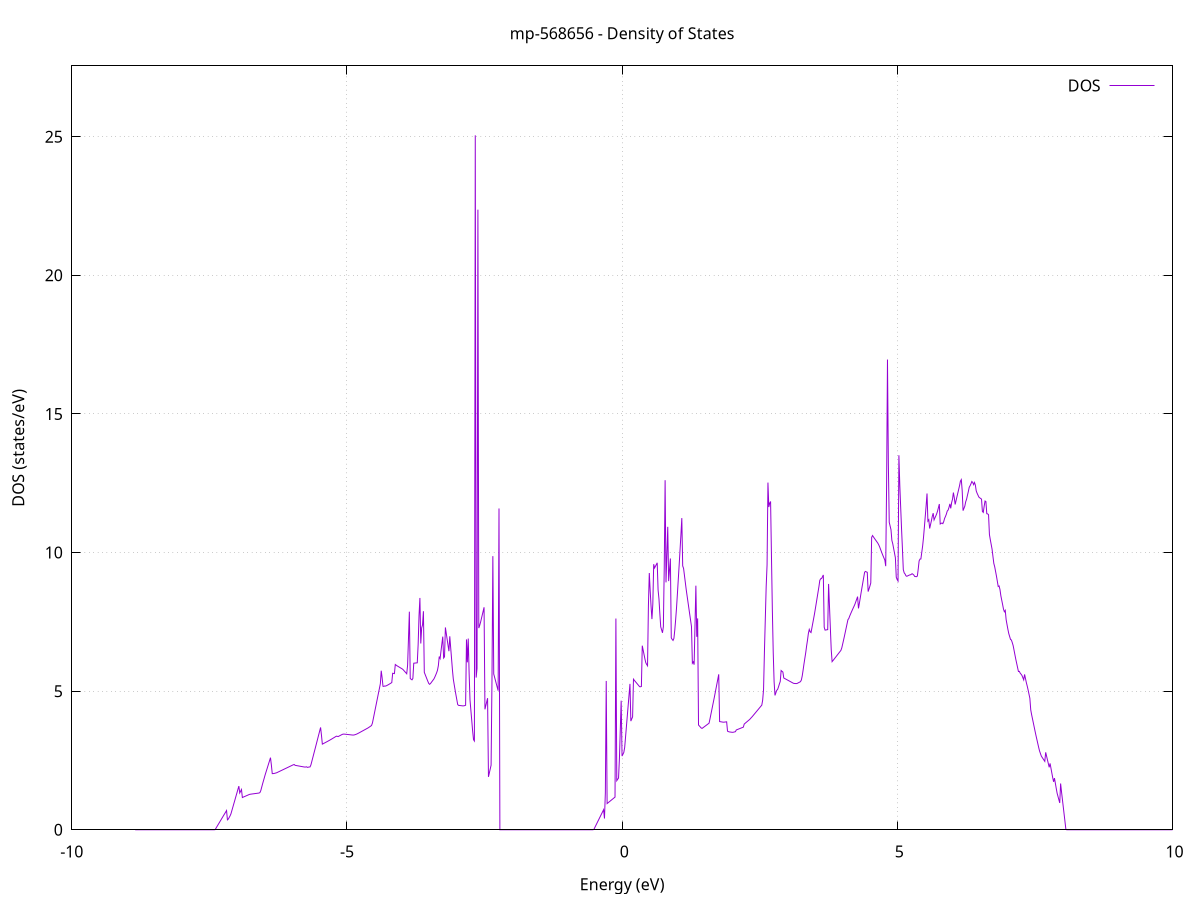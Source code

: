 set title 'mp-568656 - Density of States'
set xlabel 'Energy (eV)'
set ylabel 'DOS (states/eV)'
set grid
set xrange [-10:10]
set yrange [0:27.552]
set xzeroaxis lt -1
set terminal png size 800,600
set output 'mp-568656_dos_gnuplot.png'
plot '-' using 1:2 with lines title 'DOS'
-8.848900 0.000000
-8.832900 0.000000
-8.817000 0.000000
-8.801000 0.000000
-8.785000 0.000000
-8.769100 0.000000
-8.753100 0.000000
-8.737100 0.000000
-8.721200 0.000000
-8.705200 0.000000
-8.689200 0.000000
-8.673300 0.000000
-8.657300 0.000000
-8.641300 0.000000
-8.625300 0.000000
-8.609400 0.000000
-8.593400 0.000000
-8.577400 0.000000
-8.561500 0.000000
-8.545500 0.000000
-8.529500 0.000000
-8.513600 0.000000
-8.497600 0.000000
-8.481600 0.000000
-8.465600 0.000000
-8.449700 0.000000
-8.433700 0.000000
-8.417700 0.000000
-8.401800 0.000000
-8.385800 0.000000
-8.369800 0.000000
-8.353900 0.000000
-8.337900 0.000000
-8.321900 0.000000
-8.305900 0.000000
-8.290000 0.000000
-8.274000 0.000000
-8.258000 0.000000
-8.242100 0.000000
-8.226100 0.000000
-8.210100 0.000000
-8.194200 0.000000
-8.178200 0.000000
-8.162200 0.000000
-8.146300 0.000000
-8.130300 0.000000
-8.114300 0.000000
-8.098300 0.000000
-8.082400 0.000000
-8.066400 0.000000
-8.050400 0.000000
-8.034500 0.000000
-8.018500 0.000000
-8.002500 0.000000
-7.986600 0.000000
-7.970600 0.000000
-7.954600 0.000000
-7.938600 0.000000
-7.922700 0.000000
-7.906700 0.000000
-7.890700 0.000000
-7.874800 0.000000
-7.858800 0.000000
-7.842800 0.000000
-7.826900 0.000000
-7.810900 0.000000
-7.794900 0.000000
-7.778900 0.000000
-7.763000 0.000000
-7.747000 0.000000
-7.731000 0.000000
-7.715100 0.000000
-7.699100 0.000000
-7.683100 0.000000
-7.667200 0.000000
-7.651200 0.000000
-7.635200 0.000000
-7.619300 0.000000
-7.603300 0.000000
-7.587300 0.000000
-7.571300 0.000000
-7.555400 0.000000
-7.539400 0.000000
-7.523400 0.000000
-7.507500 0.000000
-7.491500 0.000000
-7.475500 0.000000
-7.459600 0.000000
-7.443600 0.000000
-7.427600 0.000000
-7.411600 0.000000
-7.395700 0.004800
-7.379700 0.057800
-7.363700 0.110700
-7.347800 0.163700
-7.331800 0.216700
-7.315800 0.269600
-7.299900 0.322600
-7.283900 0.375500
-7.267900 0.428500
-7.252000 0.481400
-7.236000 0.534400
-7.220000 0.587400
-7.204000 0.640300
-7.188100 0.693300
-7.172100 0.358400
-7.156100 0.385200
-7.140200 0.443100
-7.124200 0.501100
-7.108200 0.574200
-7.092300 0.685400
-7.076300 0.796700
-7.060300 0.907900
-7.044300 1.019100
-7.028400 1.130300
-7.012400 1.241600
-6.996400 1.352800
-6.980500 1.464000
-6.964500 1.575200
-6.948500 1.327800
-6.932600 1.390300
-6.916600 1.452800
-6.900600 1.163700
-6.884600 1.177600
-6.868700 1.191500
-6.852700 1.205400
-6.836700 1.219200
-6.820800 1.233100
-6.804800 1.247000
-6.788800 1.260900
-6.772900 1.274800
-6.756900 1.282100
-6.740900 1.286400
-6.725000 1.290800
-6.709000 1.295100
-6.693000 1.299400
-6.677000 1.303800
-6.661100 1.308100
-6.645100 1.312400
-6.629100 1.316800
-6.613200 1.321100
-6.597200 1.325400
-6.581200 1.343600
-6.565300 1.416400
-6.549300 1.536000
-6.533300 1.655400
-6.517300 1.766800
-6.501400 1.878200
-6.485400 1.989600
-6.469400 2.091400
-6.453500 2.193300
-6.437500 2.295100
-6.421500 2.397000
-6.405600 2.498800
-6.389600 2.600700
-6.373600 2.335900
-6.357600 2.024900
-6.341700 2.026500
-6.325700 2.030300
-6.309700 2.038700
-6.293800 2.047100
-6.277800 2.056600
-6.261800 2.071800
-6.245900 2.087000
-6.229900 2.102200
-6.213900 2.117400
-6.198000 2.132600
-6.182000 2.147800
-6.166000 2.163000
-6.150000 2.178200
-6.134100 2.193400
-6.118100 2.208600
-6.102100 2.223800
-6.086200 2.238900
-6.070200 2.254100
-6.054200 2.269300
-6.038300 2.284500
-6.022300 2.299700
-6.006300 2.314900
-5.990300 2.330100
-5.974400 2.345300
-5.958400 2.353400
-5.942400 2.324400
-5.926500 2.318700
-5.910500 2.312900
-5.894500 2.307100
-5.878600 2.301300
-5.862600 2.295500
-5.846600 2.289800
-5.830600 2.284000
-5.814700 2.278200
-5.798700 2.272400
-5.782700 2.266600
-5.766800 2.262100
-5.750800 2.263300
-5.734800 2.271000
-5.718900 2.250800
-5.702900 2.257500
-5.686900 2.264200
-5.671000 2.267200
-5.655000 2.340600
-5.639000 2.462800
-5.623000 2.584900
-5.607100 2.707100
-5.591100 2.829300
-5.575100 2.951500
-5.559200 3.074300
-5.543200 3.197600
-5.527200 3.320900
-5.511300 3.444200
-5.495300 3.567500
-5.479300 3.690800
-5.463300 3.407600
-5.447400 3.088400
-5.431400 3.105300
-5.415400 3.122100
-5.399500 3.139000
-5.383500 3.155800
-5.367500 3.172700
-5.351600 3.189600
-5.335600 3.207000
-5.319600 3.225000
-5.303700 3.243000
-5.287700 3.261300
-5.271700 3.280400
-5.255700 3.299600
-5.239800 3.318700
-5.223800 3.337800
-5.207800 3.357000
-5.191900 3.376100
-5.175900 3.369800
-5.159900 3.362500
-5.144000 3.379200
-5.128000 3.396000
-5.112000 3.412700
-5.096000 3.429500
-5.080100 3.444400
-5.064100 3.451100
-5.048100 3.450000
-5.032200 3.446700
-5.016200 3.443300
-5.000200 3.440000
-4.984300 3.436400
-4.968300 3.432800
-4.952300 3.429100
-4.936300 3.425400
-4.920400 3.421800
-4.904400 3.418100
-4.888400 3.415700
-4.872500 3.419200
-4.856500 3.427800
-4.840500 3.438500
-4.824600 3.450800
-4.808600 3.466300
-4.792600 3.482500
-4.776700 3.499500
-4.760700 3.517000
-4.744700 3.534400
-4.728700 3.551800
-4.712800 3.569300
-4.696800 3.586700
-4.680800 3.604100
-4.664900 3.621500
-4.648900 3.638900
-4.632900 3.656400
-4.617000 3.673800
-4.601000 3.695100
-4.585000 3.716700
-4.569000 3.738400
-4.553100 3.762500
-4.537100 3.851500
-4.521100 4.008500
-4.505200 4.166000
-4.489200 4.323400
-4.473200 4.480900
-4.457300 4.638300
-4.441300 4.795800
-4.425300 4.953200
-4.409300 5.110700
-4.393400 5.268100
-4.377400 5.736300
-4.361400 5.485800
-4.345500 5.175700
-4.329500 5.172400
-4.313500 5.186700
-4.297600 5.182900
-4.281600 5.196800
-4.265600 5.213700
-4.249700 5.231000
-4.233700 5.250000
-4.217700 5.269700
-4.201700 5.289400
-4.185800 5.309100
-4.169800 5.645100
-4.153800 5.638800
-4.137900 5.632500
-4.121900 5.961100
-4.105900 5.937000
-4.090000 5.914200
-4.074000 5.895100
-4.058000 5.875900
-4.042000 5.856700
-4.026100 5.837600
-4.010100 5.818400
-3.994100 5.799300
-3.978200 5.771700
-3.962200 5.735000
-3.946200 5.699300
-3.930300 5.663500
-3.914300 5.627700
-3.898300 5.935200
-3.882300 6.900800
-3.866400 7.866400
-3.850400 5.455300
-3.834400 5.431300
-3.818500 5.407700
-3.802500 5.458600
-3.786500 6.007700
-3.770600 6.011200
-3.754600 6.014800
-3.738600 6.018300
-3.722700 6.021900
-3.706700 6.681800
-3.690700 7.726300
-3.674700 8.361100
-3.658800 6.718800
-3.642800 7.279400
-3.626800 7.390500
-3.610900 7.883600
-3.594900 5.678500
-3.578900 5.598100
-3.563000 5.517600
-3.547000 5.437200
-3.531000 5.356700
-3.515000 5.280600
-3.499100 5.246700
-3.483100 5.271900
-3.467100 5.314700
-3.451200 5.357500
-3.435200 5.400200
-3.419200 5.443000
-3.403300 5.508900
-3.387300 5.582900
-3.371300 5.660800
-3.355400 5.754000
-3.339400 5.921700
-3.323400 6.247100
-3.307400 6.177700
-3.291500 6.449600
-3.275500 6.708100
-3.259500 6.966600
-3.243600 6.194600
-3.227600 6.237500
-3.211600 7.296800
-3.195700 7.082900
-3.179700 6.868900
-3.163700 6.655000
-3.147700 6.441100
-3.131800 6.977100
-3.115800 6.575200
-3.099800 6.173300
-3.083900 5.771400
-3.067900 5.436600
-3.051900 5.239000
-3.036000 5.049500
-3.020000 4.865800
-3.004000 4.690700
-2.988000 4.516400
-2.972100 4.487100
-2.956100 4.483400
-2.940100 4.479600
-2.924200 4.475800
-2.908200 4.472100
-2.892200 4.468300
-2.876300 4.471300
-2.860300 4.478800
-2.844300 4.491400
-2.828400 6.866700
-2.812400 6.039300
-2.796400 6.896200
-2.780400 5.648900
-2.764500 4.682600
-2.748500 4.308800
-2.732500 3.935100
-2.716600 3.561400
-2.700600 3.250600
-2.684600 3.202800
-2.668700 25.047500
-2.652700 5.489000
-2.636700 5.818400
-2.620700 22.365700
-2.604800 7.274400
-2.588800 7.367200
-2.572800 7.484300
-2.556900 7.619400
-2.540900 7.754400
-2.524900 7.889400
-2.509000 8.024500
-2.493000 4.344600
-2.477000 4.478700
-2.461000 4.612900
-2.445100 4.747000
-2.429100 1.908100
-2.413100 2.048900
-2.397200 2.189600
-2.381200 2.330300
-2.365200 5.411200
-2.349300 9.869500
-2.333300 5.619400
-2.317300 5.499000
-2.301400 5.378500
-2.285400 5.258000
-2.269400 5.137500
-2.253400 5.017000
-2.237500 11.587900
-2.221500 0.000000
-2.205500 0.000000
-2.189600 0.000000
-2.173600 0.000000
-2.157600 0.000000
-2.141700 0.000000
-2.125700 0.000000
-2.109700 0.000000
-2.093700 0.000000
-2.077800 0.000000
-2.061800 0.000000
-2.045800 0.000000
-2.029900 0.000000
-2.013900 0.000000
-1.997900 0.000000
-1.982000 0.000000
-1.966000 0.000000
-1.950000 0.000000
-1.934000 0.000000
-1.918100 0.000000
-1.902100 0.000000
-1.886100 0.000000
-1.870200 0.000000
-1.854200 0.000000
-1.838200 0.000000
-1.822300 0.000000
-1.806300 0.000000
-1.790300 0.000000
-1.774400 0.000000
-1.758400 0.000000
-1.742400 0.000000
-1.726400 0.000000
-1.710500 0.000000
-1.694500 0.000000
-1.678500 0.000000
-1.662600 0.000000
-1.646600 0.000000
-1.630600 0.000000
-1.614700 0.000000
-1.598700 0.000000
-1.582700 0.000000
-1.566700 0.000000
-1.550800 0.000000
-1.534800 0.000000
-1.518800 0.000000
-1.502900 0.000000
-1.486900 0.000000
-1.470900 0.000000
-1.455000 0.000000
-1.439000 0.000000
-1.423000 0.000000
-1.407100 0.000000
-1.391100 0.000000
-1.375100 0.000000
-1.359100 0.000000
-1.343200 0.000000
-1.327200 0.000000
-1.311200 0.000000
-1.295300 0.000000
-1.279300 0.000000
-1.263300 0.000000
-1.247400 0.000000
-1.231400 0.000000
-1.215400 0.000000
-1.199400 0.000000
-1.183500 0.000000
-1.167500 0.000000
-1.151500 0.000000
-1.135600 0.000000
-1.119600 0.000000
-1.103600 0.000000
-1.087700 0.000000
-1.071700 0.000000
-1.055700 0.000000
-1.039700 0.000000
-1.023800 0.000000
-1.007800 0.000000
-0.991800 0.000000
-0.975900 0.000000
-0.959900 0.000000
-0.943900 0.000000
-0.928000 0.000000
-0.912000 0.000000
-0.896000 0.000000
-0.880100 0.000000
-0.864100 0.000000
-0.848100 0.000000
-0.832100 0.000000
-0.816200 0.000000
-0.800200 0.000000
-0.784200 0.000000
-0.768300 0.000000
-0.752300 0.000000
-0.736300 0.000000
-0.720400 0.000000
-0.704400 0.000000
-0.688400 0.000000
-0.672400 0.000000
-0.656500 0.000000
-0.640500 0.000000
-0.624500 0.000000
-0.608600 0.000000
-0.592600 0.000000
-0.576600 0.000000
-0.560700 0.000000
-0.544700 0.000000
-0.528700 0.000000
-0.512700 0.016200
-0.496800 0.080500
-0.480800 0.144800
-0.464800 0.209100
-0.448900 0.273400
-0.432900 0.337700
-0.416900 0.402100
-0.401000 0.466400
-0.385000 0.530700
-0.369000 0.595000
-0.353100 0.659300
-0.337100 0.723600
-0.321100 0.405800
-0.305100 1.331200
-0.289200 5.368700
-0.273200 0.945000
-0.257200 0.971000
-0.241300 0.997000
-0.225300 1.023000
-0.209300 1.049000
-0.193400 1.075000
-0.177400 1.101000
-0.161400 1.127000
-0.145400 1.152900
-0.129500 1.178900
-0.113500 7.617900
-0.097500 1.770900
-0.081600 1.818800
-0.065600 1.866700
-0.049600 2.564000
-0.033700 3.610400
-0.017700 4.656700
-0.001700 2.658000
0.014300 2.723700
0.030200 2.789500
0.046200 2.972200
0.062200 3.353700
0.078100 3.735200
0.094100 4.116800
0.110100 4.498300
0.126000 4.879800
0.142000 5.261300
0.158000 3.919200
0.173900 3.996000
0.189900 4.072800
0.205900 5.431000
0.221900 5.389800
0.237800 5.351600
0.253800 5.313400
0.269800 5.275200
0.285700 5.237000
0.301700 5.198800
0.317700 5.160600
0.333600 5.158200
0.349600 5.168800
0.365600 6.640200
0.381600 6.482100
0.397500 6.324000
0.413500 6.165900
0.429500 6.026000
0.445400 5.964700
0.461400 5.914900
0.477400 8.086500
0.493300 9.261000
0.509300 8.626400
0.525300 8.060200
0.541200 7.599200
0.557200 8.135200
0.573200 9.578100
0.589200 9.443500
0.605100 9.505300
0.621100 9.567100
0.637100 9.628900
0.653000 8.650700
0.669000 8.328300
0.685000 7.798400
0.700900 7.320300
0.716900 7.212100
0.732900 7.103800
0.748900 7.326400
0.764800 9.438100
0.780800 12.609300
0.796800 8.923700
0.812700 9.925100
0.828700 10.926500
0.844700 8.969500
0.860600 9.376900
0.876600 9.784400
0.892600 6.922100
0.908600 6.867700
0.924500 6.829300
0.940500 6.903400
0.956500 7.203200
0.972400 7.586400
0.988400 8.013300
1.004400 8.520400
1.020300 9.040100
1.036300 9.559800
1.052300 10.101200
1.068200 10.647300
1.084200 11.241400
1.100200 9.517000
1.116200 9.427600
1.132100 9.172700
1.148100 8.917900
1.164100 8.663000
1.180000 8.438400
1.196000 8.216000
1.212000 7.993600
1.227900 7.771200
1.243900 7.550300
1.259900 7.329600
1.275900 6.007800
1.291800 6.056800
1.307800 5.956000
1.323800 7.380500
1.339700 8.805000
1.355700 6.961300
1.371700 7.624300
1.387600 3.779200
1.403600 3.743800
1.419600 3.708300
1.435600 3.672900
1.451500 3.656400
1.467500 3.678000
1.483500 3.701800
1.499400 3.725600
1.515400 3.749400
1.531400 3.773200
1.547300 3.797000
1.563300 3.820800
1.579300 3.844700
1.595200 3.992300
1.611200 4.149500
1.627200 4.306600
1.643200 4.463800
1.659100 4.621000
1.675100 4.778100
1.691100 4.943700
1.707000 5.109400
1.723000 5.275100
1.739000 5.440800
1.754900 5.606500
1.770900 3.902800
1.786900 3.897300
1.802900 3.891800
1.818800 3.886300
1.834800 3.880900
1.850800 3.881300
1.866700 3.885500
1.882700 3.889700
1.898700 3.894000
1.914600 3.556700
1.930600 3.540800
1.946600 3.529900
1.962600 3.525600
1.978500 3.521200
1.994500 3.516800
2.010500 3.514600
2.026400 3.521700
2.042400 3.530000
2.058400 3.538300
2.074300 3.600200
2.090300 3.612900
2.106300 3.625600
2.122200 3.638300
2.138200 3.651000
2.154200 3.663700
2.170200 3.676400
2.186100 3.689100
2.202100 3.701900
2.218100 3.812700
2.234000 3.839600
2.250000 3.866600
2.266000 3.893500
2.281900 3.920400
2.297900 3.947100
2.313900 3.973100
2.329900 4.006100
2.345800 4.043000
2.361800 4.076200
2.377800 4.114000
2.393700 4.152200
2.409700 4.190400
2.425700 4.228600
2.441600 4.266700
2.457600 4.304900
2.473600 4.343100
2.489500 4.381300
2.505500 4.419500
2.521500 4.457700
2.537500 4.495400
2.553400 4.677300
2.569400 5.063000
2.585400 6.428300
2.601300 7.603800
2.617300 8.779200
2.633300 9.553600
2.649200 12.522500
2.665200 11.640500
2.681200 11.781300
2.697200 11.840900
2.713100 9.871700
2.729100 7.948800
2.745100 6.407200
2.761000 5.347400
2.777000 4.846700
2.793000 4.938300
2.808900 5.030000
2.824900 5.061800
2.840900 5.152900
2.856900 5.259000
2.872800 5.350500
2.888800 5.744200
2.904800 5.714800
2.920700 5.688000
2.936700 5.475000
2.952700 5.457600
2.968600 5.440200
2.984600 5.422800
3.000600 5.405400
3.016500 5.388100
3.032500 5.370700
3.048500 5.353300
3.064500 5.335900
3.080400 5.318500
3.096400 5.301100
3.112400 5.283700
3.128300 5.277500
3.144300 5.275000
3.160300 5.272600
3.176200 5.275000
3.192200 5.291600
3.208200 5.308200
3.224200 5.324700
3.240100 5.341300
3.256100 5.400200
3.272100 5.549100
3.288000 5.758800
3.304000 5.982700
3.320000 6.187500
3.335900 6.389400
3.351900 6.630200
3.367900 6.839200
3.383900 7.080400
3.399800 7.225400
3.415800 7.142500
3.431800 7.113300
3.447700 7.279900
3.463700 7.450200
3.479700 7.620400
3.495600 7.793000
3.511600 7.985000
3.527600 8.180300
3.543500 8.376600
3.559500 8.572900
3.575500 8.769200
3.591500 8.995400
3.607400 9.053900
3.623400 9.060100
3.639400 9.125400
3.655300 9.190800
3.671300 7.308100
3.687300 7.200800
3.703200 7.206800
3.719200 7.212900
3.735200 7.219000
3.751200 8.867100
3.767100 8.076100
3.783100 7.285200
3.799100 6.495900
3.815000 6.064100
3.831000 6.103200
3.847000 6.142900
3.862900 6.183800
3.878900 6.224600
3.894900 6.265500
3.910900 6.306400
3.926800 6.347200
3.942800 6.388100
3.958800 6.429000
3.974700 6.469800
3.990700 6.557200
4.006700 6.695900
4.022600 6.835900
4.038600 6.980600
4.054600 7.129600
4.070500 7.278500
4.086500 7.427400
4.102500 7.576300
4.118500 7.620600
4.134400 7.706800
4.150400 7.782700
4.166400 7.855800
4.182300 7.926800
4.198300 7.997600
4.214300 8.066500
4.230200 8.139600
4.246200 8.228300
4.262200 8.317100
4.278200 8.409400
4.294100 7.985100
4.310100 8.163500
4.326100 8.356000
4.342000 8.552900
4.358000 8.739700
4.374000 8.922900
4.389900 9.106200
4.405900 9.290800
4.421900 9.317100
4.437800 9.300500
4.453800 9.286400
4.469800 8.591100
4.485800 8.685800
4.501700 8.787200
4.517700 8.901100
4.533700 10.547400
4.549600 10.612500
4.565600 10.564300
4.581600 10.518800
4.597500 10.473200
4.613500 10.427600
4.629500 10.382800
4.645500 10.338000
4.661400 10.280100
4.677400 10.209600
4.693400 10.124400
4.709300 10.040000
4.725300 9.955500
4.741300 9.877200
4.757200 9.801400
4.773200 9.725600
4.789200 9.508000
4.805200 12.434200
4.821100 16.960300
4.837100 13.190700
4.853100 11.089500
4.869000 10.956200
4.885000 10.823000
4.901000 10.437000
4.916900 10.316100
4.932900 10.147700
4.948900 9.979400
4.964800 9.811000
4.980800 9.107100
4.996800 9.025200
5.012800 8.971700
5.028700 13.508000
5.044700 12.441800
5.060700 11.647600
5.076600 10.863300
5.092600 10.148600
5.108600 9.383500
5.124500 9.268200
5.140500 9.226300
5.156500 9.161700
5.172500 9.142300
5.188400 9.157800
5.204400 9.173400
5.220400 9.188900
5.236300 9.195400
5.252300 9.211900
5.268300 9.235500
5.284200 9.215600
5.300200 9.186500
5.316200 9.136700
5.332200 9.132000
5.348100 9.128200
5.364100 9.152300
5.380100 9.407800
5.396000 9.697400
5.412000 9.763500
5.428000 9.767800
5.443900 10.001300
5.459900 10.234800
5.475900 10.544900
5.491800 10.918200
5.507800 11.308100
5.523800 11.698000
5.539800 12.128200
5.555700 11.134100
5.571700 11.182600
5.587700 10.866300
5.603600 11.007900
5.619600 11.149400
5.635600 11.308300
5.651500 11.419100
5.667500 11.175900
5.683500 11.249200
5.699500 11.319400
5.715400 11.398100
5.731400 11.498600
5.747400 11.622100
5.763300 11.748400
5.779300 11.028700
5.795300 11.049800
5.811200 11.063600
5.827200 11.041100
5.843200 11.115500
5.859200 11.230800
5.875100 11.301900
5.891100 11.383800
5.907100 11.494900
5.923000 11.530800
5.939000 11.628300
5.955000 11.754900
5.970900 11.592900
5.986900 11.803900
6.002900 11.922300
6.018800 12.162200
6.034800 11.980100
6.050800 11.733400
6.066800 11.869700
6.082700 12.006000
6.098700 12.141400
6.114700 12.276100
6.130600 12.410700
6.146600 12.575500
6.162600 12.630000
6.178500 12.234400
6.194500 11.510500
6.210500 11.591500
6.226500 11.672600
6.242400 11.830400
6.258400 11.920800
6.274400 12.065500
6.290300 12.198600
6.306300 12.351400
6.322300 12.409100
6.338200 12.478700
6.354200 12.561200
6.370200 12.527700
6.386100 12.447900
6.402100 12.527300
6.418100 12.432200
6.434100 12.219400
6.450000 12.136100
6.466000 12.067500
6.482000 11.998800
6.497900 11.972400
6.513900 11.949400
6.529900 11.926300
6.545800 11.482200
6.561800 11.447100
6.577800 11.667400
6.593800 11.858100
6.609700 11.836800
6.625700 11.400500
6.641700 11.393100
6.657600 11.363600
6.673600 10.649200
6.689600 10.463100
6.705500 10.292200
6.721500 10.121200
6.737500 9.859500
6.753500 9.605700
6.769400 9.485800
6.785400 9.317300
6.801400 9.147400
6.817300 8.961300
6.833300 8.775200
6.849300 8.793500
6.865200 8.665500
6.881200 8.442000
6.897200 8.281600
6.913100 8.124900
6.929100 7.959200
6.945100 7.863200
6.961100 7.913200
6.977000 7.582400
6.993000 7.403700
7.009000 7.231400
7.024900 7.077800
7.040900 6.971000
7.056900 6.864300
7.072800 6.845000
7.088800 6.749900
7.104800 6.641200
7.120800 6.477100
7.136700 6.313100
7.152700 6.149000
7.168700 6.002100
7.184600 5.855800
7.200600 5.709400
7.216600 5.713000
7.232500 5.649200
7.248500 5.612000
7.264500 5.567100
7.280500 5.487500
7.296400 5.407800
7.312400 5.603000
7.328400 5.455100
7.344300 5.307200
7.360300 5.183700
7.376300 5.044100
7.392200 4.893600
7.408200 4.743100
7.424200 4.325800
7.440100 4.153300
7.456100 4.000900
7.472100 3.848500
7.488100 3.696000
7.504000 3.543600
7.520000 3.393900
7.536000 3.254000
7.551900 3.114000
7.567900 2.974000
7.583900 2.845100
7.599800 2.753300
7.615800 2.661400
7.631800 2.610300
7.647800 2.562600
7.663700 2.514900
7.679700 2.467300
7.695700 2.793100
7.711600 2.658400
7.727600 2.523800
7.743600 2.389100
7.759500 2.254400
7.775500 2.394100
7.791500 2.221900
7.807500 2.049800
7.823400 1.880300
7.839400 1.730500
7.855400 1.862900
7.871300 1.679800
7.887300 1.496700
7.903300 1.320300
7.919200 1.202600
7.935200 1.084900
7.951200 0.967300
7.967100 1.668600
7.983100 1.374700
7.999100 1.102100
8.015100 0.829500
8.031000 0.556900
8.047000 0.284400
8.063000 0.011800
8.078900 0.000000
8.094900 0.000000
8.110900 0.000000
8.126800 0.000000
8.142800 0.000000
8.158800 0.000000
8.174800 0.000000
8.190700 0.000000
8.206700 0.000000
8.222700 0.000000
8.238600 0.000000
8.254600 0.000000
8.270600 0.000000
8.286500 0.000000
8.302500 0.000000
8.318500 0.000000
8.334400 0.000000
8.350400 0.000000
8.366400 0.000000
8.382400 0.000000
8.398300 0.000000
8.414300 0.000000
8.430300 0.000000
8.446200 0.000000
8.462200 0.000000
8.478200 0.000000
8.494100 0.000000
8.510100 0.000000
8.526100 0.000000
8.542100 0.000000
8.558000 0.000000
8.574000 0.000000
8.590000 0.000000
8.605900 0.000000
8.621900 0.000000
8.637900 0.000000
8.653800 0.000000
8.669800 0.000000
8.685800 0.000000
8.701800 0.000000
8.717700 0.000000
8.733700 0.000000
8.749700 0.000000
8.765600 0.000000
8.781600 0.000000
8.797600 0.000000
8.813500 0.000000
8.829500 0.000000
8.845500 0.000000
8.861400 0.000000
8.877400 0.000000
8.893400 0.000000
8.909400 0.000000
8.925300 0.000000
8.941300 0.000000
8.957300 0.000000
8.973200 0.000000
8.989200 0.000000
9.005200 0.000000
9.021100 0.000000
9.037100 0.000000
9.053100 0.000000
9.069100 0.000000
9.085000 0.000000
9.101000 0.000000
9.117000 0.000000
9.132900 0.000000
9.148900 0.000000
9.164900 0.000000
9.180800 0.000000
9.196800 0.000000
9.212800 0.000000
9.228800 0.000000
9.244700 0.000000
9.260700 0.000000
9.276700 0.000000
9.292600 0.000000
9.308600 0.000000
9.324600 0.000000
9.340500 0.000000
9.356500 0.000000
9.372500 0.000000
9.388400 0.000000
9.404400 0.000000
9.420400 0.000000
9.436400 0.000000
9.452300 0.000000
9.468300 0.000000
9.484300 0.000000
9.500200 0.000000
9.516200 0.000000
9.532200 0.000000
9.548100 0.000000
9.564100 0.000000
9.580100 0.000000
9.596100 0.000000
9.612000 0.000000
9.628000 0.000000
9.644000 0.000000
9.659900 0.000000
9.675900 0.000000
9.691900 0.000000
9.707800 0.000000
9.723800 0.000000
9.739800 0.000000
9.755800 0.000000
9.771700 0.000000
9.787700 0.000000
9.803700 0.000000
9.819600 0.000000
9.835600 0.000000
9.851600 0.000000
9.867500 0.000000
9.883500 0.000000
9.899500 0.000000
9.915400 0.000000
9.931400 0.000000
9.947400 0.000000
9.963400 0.000000
9.979300 0.000000
9.995300 0.000000
10.011300 0.000000
10.027200 0.000000
10.043200 0.000000
10.059200 0.000000
10.075100 0.000000
10.091100 0.000000
10.107100 0.307700
10.123100 0.316800
10.139000 0.325900
10.155000 0.335000
10.171000 0.344100
10.186900 0.353200
10.202900 0.362300
10.218900 0.371300
10.234800 0.380400
10.250800 0.389500
10.266800 0.398600
10.282700 0.407700
10.298700 0.653100
10.314700 0.671400
10.330700 0.689800
10.346600 0.708100
10.362600 0.726500
10.378600 0.744800
10.394500 0.763200
10.410500 0.781600
10.426500 0.799900
10.442400 1.068400
10.458400 1.097200
10.474400 1.126000
10.490400 1.154800
10.506300 1.183600
10.522300 1.212400
10.538300 1.241300
10.554200 1.270100
10.570200 1.298900
10.586200 1.542200
10.602100 1.587200
10.618100 1.633200
10.634100 1.679200
10.650100 1.725200
10.666000 1.771200
10.682000 1.817200
10.698000 1.863200
10.713900 1.909100
10.729900 1.955100
10.745900 2.001100
10.761800 2.047100
10.777800 2.093100
10.793800 2.137500
10.809700 2.169500
10.825700 2.201500
10.841700 2.233500
10.857700 2.265400
10.873600 2.297400
10.889600 2.329400
10.905600 2.361400
10.921500 2.393400
10.937500 2.433000
10.953500 2.475700
10.969400 2.513000
10.985400 2.549700
11.001400 2.586800
11.017400 2.623900
11.033300 2.661000
11.049300 2.705300
11.065300 2.745400
11.081200 2.785500
11.097200 2.825700
11.113200 2.865800
11.129100 2.906000
11.145100 2.946100
11.161100 2.986200
11.177100 3.026400
11.193000 3.066500
11.209000 3.104800
11.225000 3.138600
11.240900 3.172300
11.256900 3.206000
11.272900 3.233100
11.288800 5.609300
11.304800 5.258700
11.320800 4.908200
11.336700 4.557700
11.352700 4.207100
11.368700 3.851000
11.384700 3.489700
11.400600 3.382100
11.416600 3.388200
11.432600 3.595500
11.448500 3.807000
11.464500 4.059800
11.480500 4.312700
11.496400 4.565600
11.512400 4.818500
11.528400 5.071400
11.544400 5.324200
11.560300 5.577100
11.576300 5.829000
11.592300 3.791200
11.608200 3.791900
11.624200 3.792700
11.640200 6.208200
11.656100 4.027900
11.672100 4.028200
11.688100 4.028600
11.704100 4.028900
11.720000 4.060600
11.736000 4.113700
11.752000 4.166900
11.767900 4.220100
11.783900 4.273200
11.799900 4.326400
11.815800 4.379600
11.831800 4.432700
11.847800 4.485900
11.863700 4.581400
11.879700 4.684800
11.895700 4.781800
11.911700 4.878700
11.927600 4.975500
11.943600 5.072400
11.959600 5.169300
11.975500 5.268400
11.991500 5.367700
12.007500 5.467000
12.023400 4.636300
12.039400 4.706600
12.055400 4.155200
12.071400 4.201000
12.087300 4.456800
12.103300 4.515900
12.119300 4.575000
12.135200 4.635700
12.151200 4.697900
12.167200 4.760100
12.183100 5.293600
12.199100 12.264800
12.215100 5.591800
12.231000 6.050300
12.247000 6.508700
12.263000 6.967100
12.279000 7.239000
12.294900 5.557900
12.310900 5.389200
12.326900 5.267100
12.342800 5.149100
12.358800 5.031100
12.374800 4.923000
12.390700 6.491100
12.406700 6.060500
12.422700 5.629900
12.438700 5.199300
12.454600 4.768800
12.470600 4.678100
12.486600 4.685200
12.502500 4.692400
12.518500 4.699600
12.534500 4.721700
12.550400 4.780100
12.566400 4.838400
12.582400 4.896800
12.598400 4.955100
12.614300 5.041700
12.630300 5.148100
12.646300 5.893200
12.662200 6.018200
12.678200 9.424900
12.694200 8.579300
12.710100 7.733600
12.726100 6.888000
12.742100 6.045300
12.758000 5.521500
12.774000 5.722800
12.790000 5.575600
12.806000 5.468100
12.821900 5.408800
12.837900 5.349500
12.853900 5.467400
12.869800 5.890100
12.885800 6.386100
12.901800 6.881400
12.917700 7.116800
12.933700 7.607700
12.949700 7.529100
12.965700 7.424200
12.981600 7.847500
12.997600 7.752500
13.013600 7.657600
13.029500 7.562600
13.045500 7.467600
13.061500 7.344100
13.077400 7.219800
13.093400 7.095400
13.109400 6.847800
13.125400 6.566500
13.141300 6.621600
13.157300 6.844800
13.173300 7.203600
13.189200 7.576700
13.205200 7.955700
13.221200 8.331900
13.237100 6.110500
13.253100 6.451200
13.269100 6.502800
13.285000 6.554200
13.301000 6.640800
13.317000 6.855800
13.333000 7.070700
13.348900 7.285700
13.364900 7.500600
13.380900 7.768100
13.396800 8.323400
13.412800 6.943100
13.428800 7.594800
13.444700 8.143700
13.460700 6.177900
13.476700 6.680100
13.492700 6.741100
13.508600 6.808600
13.524600 6.895300
13.540600 6.995000
13.556500 7.124600
13.572500 7.254100
13.588500 7.383700
13.604400 7.528800
13.620400 7.669500
13.636400 8.215900
13.652400 9.713000
13.668300 9.772300
13.684300 9.844100
13.700300 8.546800
13.716200 8.414900
13.732200 8.435300
13.748200 9.061400
13.764100 9.726500
13.780100 12.343000
13.796100 12.856000
13.812000 10.730400
13.828000 10.910000
13.844000 11.089600
13.860000 8.208800
13.875900 8.143700
13.891900 7.769600
13.907900 7.395600
13.923800 7.201700
13.939800 7.251500
13.955800 7.283600
13.971700 7.416600
13.987700 7.549600
14.003700 7.690000
14.019700 7.831200
14.035600 8.651700
14.051600 9.843900
14.067600 10.727000
14.083500 9.394200
14.099500 10.178300
14.115500 7.888400
14.131400 8.509900
14.147400 9.560800
14.163400 10.611600
14.179300 7.966000
14.195300 8.080700
14.211300 7.243200
14.227300 7.294500
14.243200 7.345900
14.259200 7.397300
14.275200 7.448700
14.291100 7.500100
14.307100 7.551500
14.323100 7.602900
14.339000 7.654300
14.355000 7.087100
14.371000 7.560300
14.387000 8.044900
14.402900 8.523800
14.418900 9.002700
14.434900 7.141400
14.450800 7.258500
14.466800 9.430100
14.482800 8.779800
14.498700 9.279600
14.514700 8.823500
14.530700 8.367400
14.546700 7.911400
14.562600 7.455300
14.578600 8.347100
14.594600 7.609600
14.610500 6.901000
14.626500 7.646700
14.642500 7.579100
14.658400 9.577600
14.674400 9.276900
14.690400 10.681200
14.706300 10.730600
14.722300 10.780000
14.738300 14.816600
14.754300 10.478000
14.770200 9.372500
14.786200 7.363300
14.802200 6.047600
14.818100 8.672200
14.834100 9.230200
14.850100 9.136500
14.866000 9.099400
14.882000 5.444200
14.898000 9.234700
14.914000 6.917200
14.929900 8.765000
14.945900 12.407400
14.961900 6.722500
14.977800 4.606900
14.993800 4.528100
15.009800 4.580400
15.025700 4.688300
15.041700 4.927700
15.057700 5.283800
15.073700 5.639900
15.089600 6.054600
15.105600 6.490700
15.121600 6.926700
15.137500 10.377700
15.153500 18.018000
15.169500 9.877800
15.185400 9.794000
15.201400 9.570400
15.217400 9.441000
15.233300 9.385300
15.249300 9.537000
15.265300 9.712800
15.281300 9.888600
15.297200 10.064400
15.313200 10.240200
15.329200 10.416000
15.345100 10.751200
15.361100 11.792300
15.377100 12.104800
15.393000 12.727300
15.409000 12.690500
15.425000 11.690000
15.441000 12.301900
15.456900 13.238900
15.472900 32.508100
15.488900 12.708400
15.504800 13.735000
15.520800 14.977000
15.536800 15.309400
15.552700 14.692500
15.568700 14.095500
15.584700 14.004900
15.600700 11.171500
15.616600 10.849100
15.632600 11.003600
15.648600 65.389400
15.664500 11.104500
15.680500 11.472000
15.696500 11.839600
15.712400 12.207200
15.728400 11.343700
15.744400 13.743600
15.760300 16.848600
15.776300 15.359400
15.792300 11.301300
15.808300 12.252000
15.824200 12.388600
15.840200 12.525200
15.856200 12.748500
15.872100 13.062300
15.888100 13.017400
15.904100 13.061400
15.920000 16.484700
15.936000 15.514300
15.952000 14.597100
15.968000 14.803600
15.983900 15.010200
15.999900 13.785400
16.015900 15.898700
16.031800 20.682900
16.047800 11.149700
16.063800 11.390300
16.079700 10.615100
16.095700 11.051600
16.111700 11.488000
16.127600 11.924500
16.143600 12.360900
16.159600 12.060000
16.175600 12.197900
16.191500 11.638600
16.207500 11.106600
16.223500 10.574600
16.239400 10.042500
16.255400 9.079600
16.271400 8.713400
16.287300 8.829800
16.303300 15.421300
16.319300 12.889300
16.335300 10.755600
16.351200 9.623900
16.367200 9.409600
16.383200 9.201100
16.399100 8.992500
16.415100 8.784000
16.431100 8.603500
16.447000 10.189700
16.463000 10.198200
16.479000 9.811300
16.495000 9.813900
16.510900 9.816500
16.526900 10.931300
16.542900 11.256100
16.558800 11.319100
16.574800 11.439400
16.590800 11.589300
16.606700 11.650300
16.622700 11.370100
16.638700 11.518700
16.654600 11.667200
16.670600 11.832300
16.686600 10.960300
16.702600 10.717100
16.718500 10.495700
16.734500 10.281100
16.750500 10.022800
16.766400 9.416800
16.782400 9.487600
16.798400 9.695600
16.814300 9.799800
16.830300 9.881600
16.846300 9.963400
16.862300 9.321500
16.878200 9.333400
16.894200 9.332300
16.910200 9.331100
16.926100 9.330000
16.942100 9.562600
16.958100 9.565100
16.974000 9.572000
16.990000 9.606400
17.006000 9.438900
17.022000 9.410600
17.037900 9.374400
17.053900 9.338200
17.069900 9.265400
17.085800 9.132200
17.101800 8.999100
17.117800 8.491400
17.133700 8.930400
17.149700 8.800700
17.165700 8.671100
17.181600 8.521800
17.197600 8.818900
17.213600 8.763000
17.229600 8.783500
17.245500 8.804100
17.261500 8.824700
17.277500 8.845300
17.293400 8.899500
17.309400 8.978900
17.325400 9.067900
17.341300 8.792500
17.357300 8.126000
17.373300 7.584700
17.389300 7.824600
17.405200 7.831500
17.421200 10.397500
17.437200 8.202900
17.453100 8.236300
17.469100 8.260600
17.485100 8.282700
17.501000 8.318800
17.517000 10.403500
17.533000 8.532600
17.549000 10.361000
17.564900 9.926400
17.580900 9.491800
17.596900 9.042900
17.612800 8.592900
17.628800 8.142900
17.644800 8.426300
17.660700 8.732800
17.676700 9.039400
17.692700 9.325600
17.708600 12.262300
17.724600 11.753100
17.740600 9.422700
17.756600 9.013500
17.772500 9.068200
17.788500 9.122800
17.804500 9.929200
17.820400 11.434200
17.836400 12.947600
17.852400 9.712800
17.868300 7.760000
17.884300 7.792200
17.900300 9.522100
17.916300 9.459400
17.932200 9.421600
17.948200 9.347200
17.964200 9.281300
17.980100 9.256200
17.996100 9.391400
18.012100 10.088600
18.028000 10.783200
18.044000 11.477000
18.060000 9.291800
18.075900 9.508100
18.091900 9.724400
18.107900 9.923300
18.123900 10.067000
18.139800 10.270800
18.155800 10.625100
18.171800 9.368200
18.187700 11.512700
18.203700 11.061500
18.219700 10.596500
18.235600 10.129200
18.251600 11.799200
18.267600 12.013200
18.283600 12.262600
18.299500 12.626800
18.315500 14.763200
18.331500 11.588300
18.347400 10.650500
18.363400 13.278600
18.379400 13.382600
18.395300 12.685100
18.411300 12.589200
18.427300 12.629100
18.443300 12.668900
18.459200 12.903200
18.475200 10.076900
18.491200 9.207100
18.507100 13.615300
18.523100 12.798100
18.539100 12.137300
18.555000 11.506100
18.571000 8.897400
18.587000 8.998500
18.602900 7.582800
18.618900 7.767500
18.634900 7.937600
18.650900 8.023000
18.666800 8.108400
18.682800 9.341500
18.698800 9.425900
18.714700 9.423900
18.730700 9.333500
18.746700 9.071200
18.762600 8.318300
18.778600 7.291200
18.794600 7.928000
18.810600 9.157400
18.826500 8.100000
18.842500 15.109300
18.858500 11.363700
18.874400 7.633400
18.890400 6.321200
18.906400 6.060400
18.922300 6.005600
18.938300 5.982000
18.954300 6.466900
18.970300 10.542400
18.986200 10.162600
19.002200 6.896200
19.018200 6.103700
19.034100 5.311200
19.050100 5.353100
19.066100 5.427400
19.082000 5.501600
19.098000 5.560300
19.114000 5.586400
19.129900 5.612500
19.145900 5.638600
19.161900 5.664800
19.177900 5.690900
19.193800 5.717000
19.209800 13.021200
19.225800 5.880400
19.241700 9.373700
19.257700 6.153600
19.273700 6.453100
19.289600 6.799100
19.305600 7.145000
19.321600 7.491000
19.337600 8.993800
19.353500 8.993300
19.369500 9.672300
19.385500 7.125100
19.401400 6.753700
19.417400 6.382200
19.433400 6.010800
19.449300 6.079100
19.465300 6.353700
19.481300 6.515500
19.497300 6.677400
19.513200 6.852700
19.529200 7.271300
19.545200 7.790000
19.561100 8.008300
19.577100 5.553700
19.593100 5.582300
19.609000 6.918500
19.625000 6.727900
19.641000 6.537200
19.656900 6.346600
19.672900 6.156000
19.688900 5.965300
19.704900 5.774700
19.720800 6.494700
19.736800 6.151300
19.752800 5.851200
19.768700 5.754800
19.784700 5.639900
19.800700 5.360700
19.816600 5.214600
19.832600 5.106800
19.848600 4.980800
19.864600 4.917900
19.880500 4.876500
19.896500 4.842000
19.912500 4.811000
19.928400 5.668100
19.944400 6.594400
19.960400 7.541000
19.976300 8.838700
19.992300 6.036800
20.008300 6.252900
20.024200 6.471800
20.040200 6.715800
20.056200 6.959900
20.072200 7.224700
20.088100 4.674800
20.104100 4.564400
20.120100 4.454100
20.136000 4.343700
20.152000 4.232800
20.168000 4.117200
20.183900 4.001500
20.199900 3.934300
20.215900 3.923800
20.231900 3.913300
20.247800 3.902800
20.263800 3.892400
20.279800 3.881900
20.295700 3.871100
20.311700 3.858300
20.327700 3.863500
20.343600 3.880000
20.359600 3.897000
20.375600 3.914000
20.391600 3.931000
20.407500 3.744300
20.423500 3.269500
20.439500 3.042300
20.455400 3.060300
20.471400 3.078400
20.487400 3.096500
20.503300 3.114500
20.519300 3.132600
20.535300 3.150700
20.551200 3.168700
20.567200 3.186800
20.583200 2.253500
20.599200 2.219500
20.615100 2.185500
20.631100 2.151600
20.647100 2.117600
20.663000 2.083700
20.679000 2.049700
20.695000 2.016000
20.710900 1.985300
20.726900 1.955300
20.742900 1.928500
20.758900 1.903600
20.774800 1.880100
20.790800 1.856700
20.806800 3.191700
20.822700 6.474900
20.838700 1.448600
20.854700 1.430800
20.870600 1.413000
20.886600 1.395200
20.902600 1.377500
20.918600 1.359700
20.934500 1.341900
20.950500 1.324200
20.966500 1.306400
20.982400 1.288600
20.998400 1.270800
21.014400 4.549200
21.030300 2.599200
21.046300 1.483500
21.062300 1.598500
21.078200 1.471600
21.094200 1.344700
21.110200 1.217800
21.126200 1.090900
21.142100 0.964000
21.158100 0.837100
21.174100 0.710200
21.190000 0.583300
21.206000 0.495900
21.222000 0.453700
21.237900 0.448100
21.253900 0.442400
21.269900 0.436800
21.285900 0.431100
21.301800 0.425500
21.317800 0.419800
21.333800 0.414200
21.349700 0.408500
21.365700 0.414600
21.381700 0.425700
21.397600 0.448400
21.413600 0.480300
21.429600 0.512300
21.445600 0.544300
21.461500 0.576200
21.477500 0.608200
21.493500 0.640200
21.509400 0.672100
21.525400 0.406200
21.541400 0.423500
21.557300 0.440800
21.573300 0.178200
21.589300 0.182400
21.605200 0.186600
21.621200 0.190800
21.637200 0.195000
21.653200 0.000000
21.669100 0.000000
21.685100 0.000000
21.701100 0.000000
21.717000 0.000000
21.733000 0.000000
21.749000 0.000000
21.764900 0.000000
21.780900 0.000000
21.796900 0.000000
21.812900 0.000000
21.828800 0.000000
21.844800 0.000000
21.860800 0.000000
21.876700 0.000000
21.892700 0.000000
21.908700 0.000000
21.924600 0.000000
21.940600 0.000000
21.956600 0.000000
21.972500 0.000000
21.988500 0.000000
22.004500 0.000000
22.020500 0.000000
22.036400 0.000000
22.052400 0.000000
22.068400 0.000000
22.084300 0.000000
22.100300 0.000000
22.116300 0.000000
22.132200 0.000000
22.148200 0.000000
22.164200 0.000000
22.180200 0.000000
22.196100 0.000000
22.212100 0.000000
22.228100 0.000000
22.244000 0.000000
22.260000 0.000000
22.276000 0.000000
22.291900 0.000000
22.307900 0.000000
22.323900 0.000000
22.339900 0.000000
22.355800 0.000000
22.371800 0.000000
22.387800 0.000000
22.403700 0.000000
22.419700 0.000000
22.435700 0.000000
22.451600 0.000000
22.467600 0.000000
22.483600 0.000000
22.499500 0.000000
22.515500 0.000000
22.531500 0.000000
22.547500 0.000000
22.563400 0.000000
22.579400 0.000000
22.595400 0.000000
22.611300 0.000000
22.627300 0.000000
22.643300 0.000000
22.659200 0.000000
22.675200 0.000000
22.691200 0.000000
22.707200 0.000000
22.723100 0.000000
22.739100 0.000000
22.755100 0.000000
22.771000 0.000000
22.787000 0.000000
22.803000 0.000000
22.818900 0.000000
22.834900 0.000000
22.850900 0.000000
22.866900 0.000000
22.882800 0.000000
22.898800 0.000000
22.914800 0.000000
22.930700 0.000000
22.946700 0.000000
22.962700 0.000000
22.978600 0.000000
22.994600 0.000000
23.010600 0.000000
23.026500 0.000000
23.042500 0.000000
23.058500 0.000000
23.074500 0.000000
23.090400 0.000000
e
